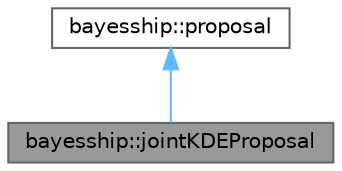 digraph "bayesship::jointKDEProposal"
{
 // LATEX_PDF_SIZE
  bgcolor="transparent";
  edge [fontname=Helvetica,fontsize=10,labelfontname=Helvetica,labelfontsize=10];
  node [fontname=Helvetica,fontsize=10,shape=box,height=0.2,width=0.4];
  Node1 [label="bayesship::jointKDEProposal",height=0.2,width=0.4,color="gray40", fillcolor="grey60", style="filled", fontcolor="black",tooltip=" "];
  Node2 -> Node1 [dir="back",color="steelblue1",style="solid"];
  Node2 [label="bayesship::proposal",height=0.2,width=0.4,color="gray40", fillcolor="white", style="filled",URL="$classbayesship_1_1proposal.html",tooltip=" "];
}
